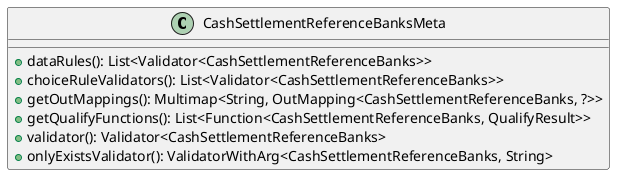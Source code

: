 @startuml

    class CashSettlementReferenceBanksMeta [[CashSettlementReferenceBanksMeta.html]] {
        +dataRules(): List<Validator<CashSettlementReferenceBanks>>
        +choiceRuleValidators(): List<Validator<CashSettlementReferenceBanks>>
        +getOutMappings(): Multimap<String, OutMapping<CashSettlementReferenceBanks, ?>>
        +getQualifyFunctions(): List<Function<CashSettlementReferenceBanks, QualifyResult>>
        +validator(): Validator<CashSettlementReferenceBanks>
        +onlyExistsValidator(): ValidatorWithArg<CashSettlementReferenceBanks, String>
    }

@enduml
